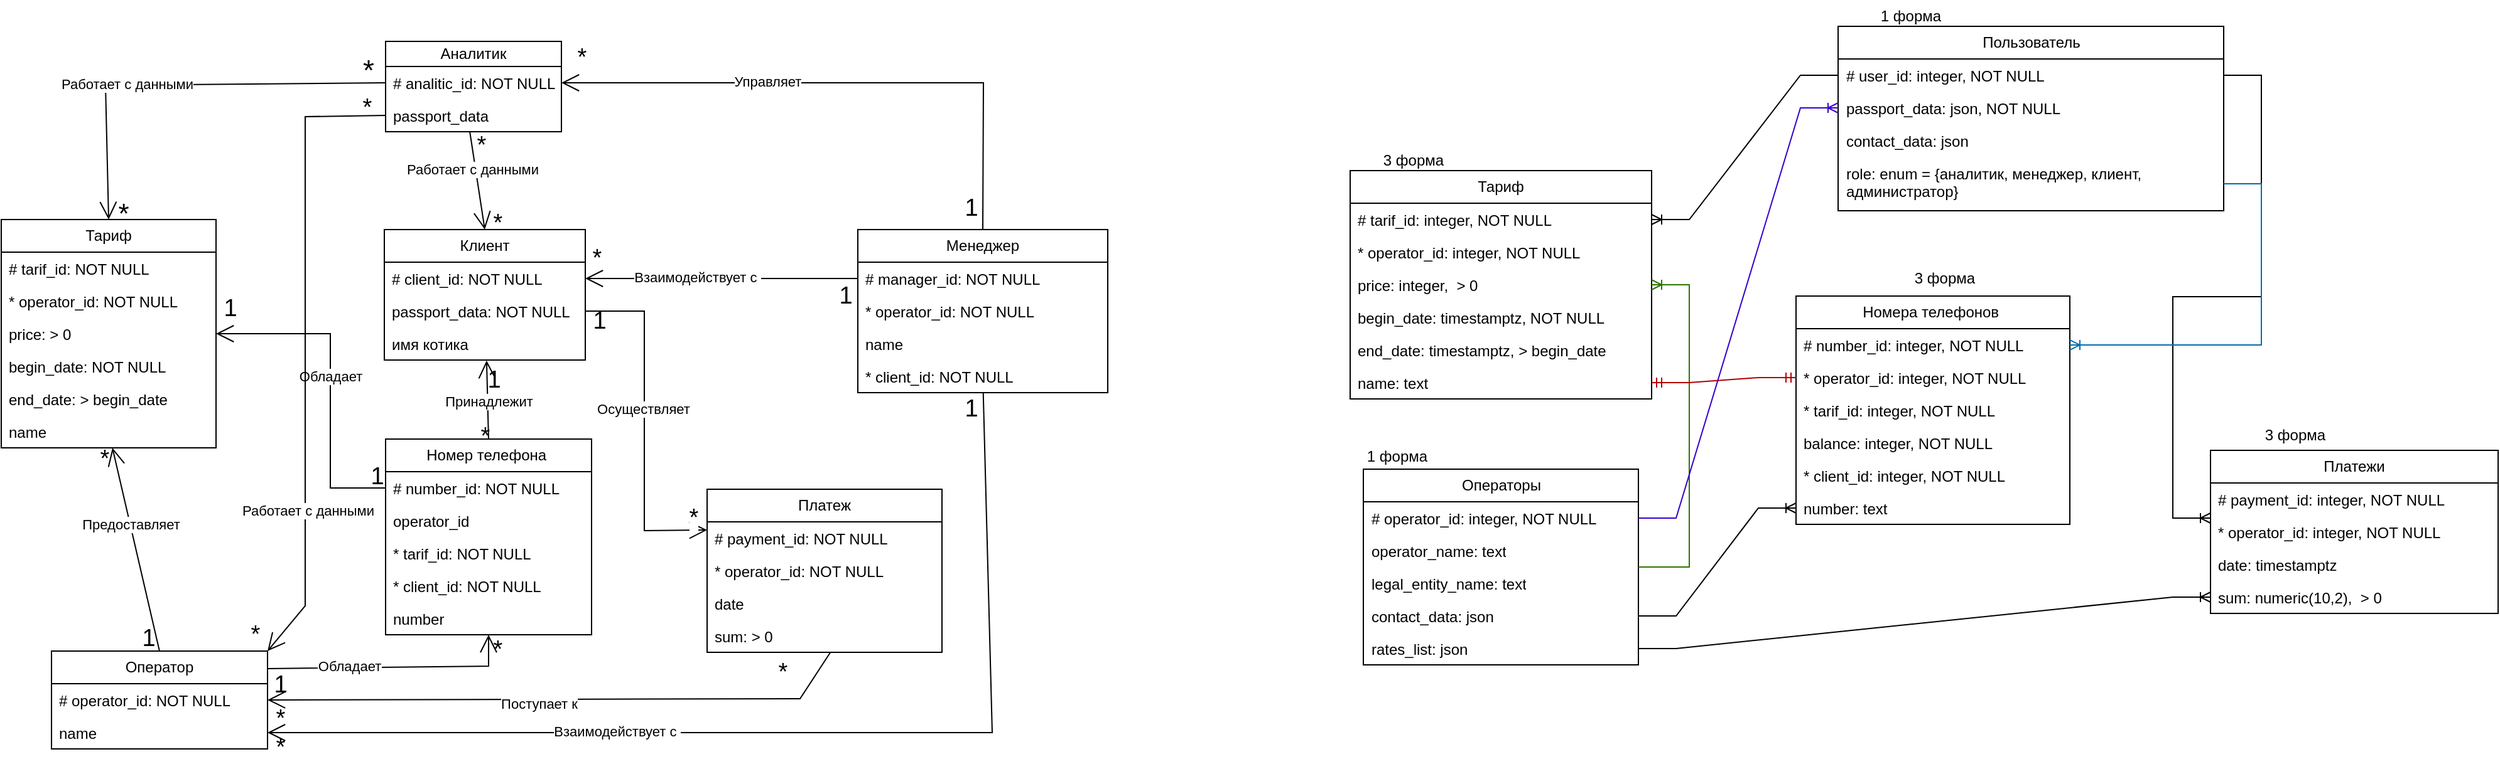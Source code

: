 <mxfile version="24.7.17">
  <diagram name="Страница — 1" id="-nMWqMCSB1d2r6_AwCoS">
    <mxGraphModel dx="909" dy="637" grid="0" gridSize="10" guides="1" tooltips="1" connect="1" arrows="1" fold="1" page="1" pageScale="1" pageWidth="3300" pageHeight="4681" math="0" shadow="0">
      <root>
        <mxCell id="0" />
        <mxCell id="1" parent="0" />
        <mxCell id="gzs105k_0Vtbrw21UC8m-1" value="Оператор" style="swimlane;fontStyle=0;childLayout=stackLayout;horizontal=1;startSize=26;fillColor=none;horizontalStack=0;resizeParent=1;resizeParentMax=0;resizeLast=0;collapsible=1;marginBottom=0;whiteSpace=wrap;html=1;" parent="1" vertex="1">
          <mxGeometry x="78" y="546" width="172" height="78" as="geometry" />
        </mxCell>
        <mxCell id="gzs105k_0Vtbrw21UC8m-2" value="# operator_id: NOT NULL" style="text;strokeColor=none;fillColor=none;align=left;verticalAlign=top;spacingLeft=4;spacingRight=4;overflow=hidden;rotatable=0;points=[[0,0.5],[1,0.5]];portConstraint=eastwest;whiteSpace=wrap;html=1;" parent="gzs105k_0Vtbrw21UC8m-1" vertex="1">
          <mxGeometry y="26" width="172" height="26" as="geometry" />
        </mxCell>
        <mxCell id="gzs105k_0Vtbrw21UC8m-3" value="name" style="text;strokeColor=none;fillColor=none;align=left;verticalAlign=top;spacingLeft=4;spacingRight=4;overflow=hidden;rotatable=0;points=[[0,0.5],[1,0.5]];portConstraint=eastwest;whiteSpace=wrap;html=1;" parent="gzs105k_0Vtbrw21UC8m-1" vertex="1">
          <mxGeometry y="52" width="172" height="26" as="geometry" />
        </mxCell>
        <mxCell id="gzs105k_0Vtbrw21UC8m-5" value="Номер телефона&amp;nbsp;" style="swimlane;fontStyle=0;childLayout=stackLayout;horizontal=1;startSize=26;fillColor=none;horizontalStack=0;resizeParent=1;resizeParentMax=0;resizeLast=0;collapsible=1;marginBottom=0;whiteSpace=wrap;html=1;" parent="1" vertex="1">
          <mxGeometry x="344" y="377" width="164" height="156" as="geometry" />
        </mxCell>
        <mxCell id="gzs105k_0Vtbrw21UC8m-6" value="# number_id: NOT NULL" style="text;strokeColor=none;fillColor=none;align=left;verticalAlign=top;spacingLeft=4;spacingRight=4;overflow=hidden;rotatable=0;points=[[0,0.5],[1,0.5]];portConstraint=eastwest;whiteSpace=wrap;html=1;" parent="gzs105k_0Vtbrw21UC8m-5" vertex="1">
          <mxGeometry y="26" width="164" height="26" as="geometry" />
        </mxCell>
        <mxCell id="gzs105k_0Vtbrw21UC8m-7" value="operator_id" style="text;strokeColor=none;fillColor=none;align=left;verticalAlign=top;spacingLeft=4;spacingRight=4;overflow=hidden;rotatable=0;points=[[0,0.5],[1,0.5]];portConstraint=eastwest;whiteSpace=wrap;html=1;" parent="gzs105k_0Vtbrw21UC8m-5" vertex="1">
          <mxGeometry y="52" width="164" height="26" as="geometry" />
        </mxCell>
        <mxCell id="gzs105k_0Vtbrw21UC8m-8" value="* tarif_id: NOT NULL" style="text;strokeColor=none;fillColor=none;align=left;verticalAlign=top;spacingLeft=4;spacingRight=4;overflow=hidden;rotatable=0;points=[[0,0.5],[1,0.5]];portConstraint=eastwest;whiteSpace=wrap;html=1;" parent="gzs105k_0Vtbrw21UC8m-5" vertex="1">
          <mxGeometry y="78" width="164" height="26" as="geometry" />
        </mxCell>
        <mxCell id="gzs105k_0Vtbrw21UC8m-9" value="* client_id: NOT NULL" style="text;strokeColor=none;fillColor=none;align=left;verticalAlign=top;spacingLeft=4;spacingRight=4;overflow=hidden;rotatable=0;points=[[0,0.5],[1,0.5]];portConstraint=eastwest;whiteSpace=wrap;html=1;" parent="gzs105k_0Vtbrw21UC8m-5" vertex="1">
          <mxGeometry y="104" width="164" height="26" as="geometry" />
        </mxCell>
        <mxCell id="gzs105k_0Vtbrw21UC8m-10" value="number" style="text;strokeColor=none;fillColor=none;align=left;verticalAlign=top;spacingLeft=4;spacingRight=4;overflow=hidden;rotatable=0;points=[[0,0.5],[1,0.5]];portConstraint=eastwest;whiteSpace=wrap;html=1;" parent="gzs105k_0Vtbrw21UC8m-5" vertex="1">
          <mxGeometry y="130" width="164" height="26" as="geometry" />
        </mxCell>
        <mxCell id="gzs105k_0Vtbrw21UC8m-11" value="Платеж" style="swimlane;fontStyle=0;childLayout=stackLayout;horizontal=1;startSize=26;fillColor=none;horizontalStack=0;resizeParent=1;resizeParentMax=0;resizeLast=0;collapsible=1;marginBottom=0;whiteSpace=wrap;html=1;" parent="1" vertex="1">
          <mxGeometry x="600" y="417" width="187" height="130" as="geometry" />
        </mxCell>
        <mxCell id="gzs105k_0Vtbrw21UC8m-12" value="# payment_id: NOT NULL" style="text;strokeColor=none;fillColor=none;align=left;verticalAlign=top;spacingLeft=4;spacingRight=4;overflow=hidden;rotatable=0;points=[[0,0.5],[1,0.5]];portConstraint=eastwest;whiteSpace=wrap;html=1;" parent="gzs105k_0Vtbrw21UC8m-11" vertex="1">
          <mxGeometry y="26" width="187" height="26" as="geometry" />
        </mxCell>
        <mxCell id="gzs105k_0Vtbrw21UC8m-13" value="* operator_id: NOT NULL" style="text;strokeColor=none;fillColor=none;align=left;verticalAlign=top;spacingLeft=4;spacingRight=4;overflow=hidden;rotatable=0;points=[[0,0.5],[1,0.5]];portConstraint=eastwest;whiteSpace=wrap;html=1;" parent="gzs105k_0Vtbrw21UC8m-11" vertex="1">
          <mxGeometry y="52" width="187" height="26" as="geometry" />
        </mxCell>
        <mxCell id="gzs105k_0Vtbrw21UC8m-15" value="date" style="text;strokeColor=none;fillColor=none;align=left;verticalAlign=top;spacingLeft=4;spacingRight=4;overflow=hidden;rotatable=0;points=[[0,0.5],[1,0.5]];portConstraint=eastwest;whiteSpace=wrap;html=1;" parent="gzs105k_0Vtbrw21UC8m-11" vertex="1">
          <mxGeometry y="78" width="187" height="26" as="geometry" />
        </mxCell>
        <mxCell id="gzs105k_0Vtbrw21UC8m-14" value="sum: &amp;gt; 0&amp;nbsp;" style="text;strokeColor=none;fillColor=none;align=left;verticalAlign=top;spacingLeft=4;spacingRight=4;overflow=hidden;rotatable=0;points=[[0,0.5],[1,0.5]];portConstraint=eastwest;whiteSpace=wrap;html=1;" parent="gzs105k_0Vtbrw21UC8m-11" vertex="1">
          <mxGeometry y="104" width="187" height="26" as="geometry" />
        </mxCell>
        <mxCell id="gzs105k_0Vtbrw21UC8m-16" value="Менеджер" style="swimlane;fontStyle=0;childLayout=stackLayout;horizontal=1;startSize=26;fillColor=none;horizontalStack=0;resizeParent=1;resizeParentMax=0;resizeLast=0;collapsible=1;marginBottom=0;whiteSpace=wrap;html=1;" parent="1" vertex="1">
          <mxGeometry x="720" y="210" width="199" height="130" as="geometry" />
        </mxCell>
        <mxCell id="gzs105k_0Vtbrw21UC8m-17" value="# manager_id: NOT NULL" style="text;strokeColor=none;fillColor=none;align=left;verticalAlign=top;spacingLeft=4;spacingRight=4;overflow=hidden;rotatable=0;points=[[0,0.5],[1,0.5]];portConstraint=eastwest;whiteSpace=wrap;html=1;" parent="gzs105k_0Vtbrw21UC8m-16" vertex="1">
          <mxGeometry y="26" width="199" height="26" as="geometry" />
        </mxCell>
        <mxCell id="gzs105k_0Vtbrw21UC8m-18" value="* operator_id: NOT NULL" style="text;strokeColor=none;fillColor=none;align=left;verticalAlign=top;spacingLeft=4;spacingRight=4;overflow=hidden;rotatable=0;points=[[0,0.5],[1,0.5]];portConstraint=eastwest;whiteSpace=wrap;html=1;" parent="gzs105k_0Vtbrw21UC8m-16" vertex="1">
          <mxGeometry y="52" width="199" height="26" as="geometry" />
        </mxCell>
        <mxCell id="gzs105k_0Vtbrw21UC8m-22" value="name" style="text;strokeColor=none;fillColor=none;align=left;verticalAlign=top;spacingLeft=4;spacingRight=4;overflow=hidden;rotatable=0;points=[[0,0.5],[1,0.5]];portConstraint=eastwest;whiteSpace=wrap;html=1;" parent="gzs105k_0Vtbrw21UC8m-16" vertex="1">
          <mxGeometry y="78" width="199" height="26" as="geometry" />
        </mxCell>
        <mxCell id="gzs105k_0Vtbrw21UC8m-19" value="* client_id: NOT NULL" style="text;strokeColor=none;fillColor=none;align=left;verticalAlign=top;spacingLeft=4;spacingRight=4;overflow=hidden;rotatable=0;points=[[0,0.5],[1,0.5]];portConstraint=eastwest;whiteSpace=wrap;html=1;" parent="gzs105k_0Vtbrw21UC8m-16" vertex="1">
          <mxGeometry y="104" width="199" height="26" as="geometry" />
        </mxCell>
        <mxCell id="gzs105k_0Vtbrw21UC8m-23" value="Клиент" style="swimlane;fontStyle=0;childLayout=stackLayout;horizontal=1;startSize=26;fillColor=none;horizontalStack=0;resizeParent=1;resizeParentMax=0;resizeLast=0;collapsible=1;marginBottom=0;whiteSpace=wrap;html=1;" parent="1" vertex="1">
          <mxGeometry x="343" y="210" width="160" height="104" as="geometry" />
        </mxCell>
        <mxCell id="gzs105k_0Vtbrw21UC8m-24" value="# client_id: NOT NULL" style="text;strokeColor=none;fillColor=none;align=left;verticalAlign=top;spacingLeft=4;spacingRight=4;overflow=hidden;rotatable=0;points=[[0,0.5],[1,0.5]];portConstraint=eastwest;whiteSpace=wrap;html=1;" parent="gzs105k_0Vtbrw21UC8m-23" vertex="1">
          <mxGeometry y="26" width="160" height="26" as="geometry" />
        </mxCell>
        <mxCell id="gzs105k_0Vtbrw21UC8m-25" value="passport_data: NOT NULL" style="text;strokeColor=none;fillColor=none;align=left;verticalAlign=top;spacingLeft=4;spacingRight=4;overflow=hidden;rotatable=0;points=[[0,0.5],[1,0.5]];portConstraint=eastwest;whiteSpace=wrap;html=1;" parent="gzs105k_0Vtbrw21UC8m-23" vertex="1">
          <mxGeometry y="52" width="160" height="26" as="geometry" />
        </mxCell>
        <mxCell id="gzs105k_0Vtbrw21UC8m-88" value="имя котика" style="text;strokeColor=none;fillColor=none;align=left;verticalAlign=top;spacingLeft=4;spacingRight=4;overflow=hidden;rotatable=0;points=[[0,0.5],[1,0.5]];portConstraint=eastwest;whiteSpace=wrap;html=1;" parent="gzs105k_0Vtbrw21UC8m-23" vertex="1">
          <mxGeometry y="78" width="160" height="26" as="geometry" />
        </mxCell>
        <mxCell id="gzs105k_0Vtbrw21UC8m-28" value="Аналитик" style="swimlane;fontStyle=0;childLayout=stackLayout;horizontal=1;startSize=20;fillColor=none;horizontalStack=0;resizeParent=1;resizeParentMax=0;resizeLast=0;collapsible=1;marginBottom=0;whiteSpace=wrap;html=1;" parent="1" vertex="1">
          <mxGeometry x="344" y="60" width="140" height="72" as="geometry" />
        </mxCell>
        <mxCell id="gzs105k_0Vtbrw21UC8m-29" value="# analitic_id: NOT NULL" style="text;strokeColor=none;fillColor=none;align=left;verticalAlign=top;spacingLeft=4;spacingRight=4;overflow=hidden;rotatable=0;points=[[0,0.5],[1,0.5]];portConstraint=eastwest;whiteSpace=wrap;html=1;" parent="gzs105k_0Vtbrw21UC8m-28" vertex="1">
          <mxGeometry y="20" width="140" height="26" as="geometry" />
        </mxCell>
        <mxCell id="gzs105k_0Vtbrw21UC8m-30" value="passport_data" style="text;strokeColor=none;fillColor=none;align=left;verticalAlign=top;spacingLeft=4;spacingRight=4;overflow=hidden;rotatable=0;points=[[0,0.5],[1,0.5]];portConstraint=eastwest;whiteSpace=wrap;html=1;" parent="gzs105k_0Vtbrw21UC8m-28" vertex="1">
          <mxGeometry y="46" width="140" height="26" as="geometry" />
        </mxCell>
        <mxCell id="gzs105k_0Vtbrw21UC8m-32" value="Тариф" style="swimlane;fontStyle=0;childLayout=stackLayout;horizontal=1;startSize=26;fillColor=none;horizontalStack=0;resizeParent=1;resizeParentMax=0;resizeLast=0;collapsible=1;marginBottom=0;whiteSpace=wrap;html=1;" parent="1" vertex="1">
          <mxGeometry x="38" y="202" width="171" height="182" as="geometry" />
        </mxCell>
        <mxCell id="gzs105k_0Vtbrw21UC8m-33" value="# tarif_id: NOT NULL" style="text;strokeColor=none;fillColor=none;align=left;verticalAlign=top;spacingLeft=4;spacingRight=4;overflow=hidden;rotatable=0;points=[[0,0.5],[1,0.5]];portConstraint=eastwest;whiteSpace=wrap;html=1;" parent="gzs105k_0Vtbrw21UC8m-32" vertex="1">
          <mxGeometry y="26" width="171" height="26" as="geometry" />
        </mxCell>
        <mxCell id="gzs105k_0Vtbrw21UC8m-34" value="* operator_id: NOT NULL" style="text;strokeColor=none;fillColor=none;align=left;verticalAlign=top;spacingLeft=4;spacingRight=4;overflow=hidden;rotatable=0;points=[[0,0.5],[1,0.5]];portConstraint=eastwest;whiteSpace=wrap;html=1;" parent="gzs105k_0Vtbrw21UC8m-32" vertex="1">
          <mxGeometry y="52" width="171" height="26" as="geometry" />
        </mxCell>
        <mxCell id="gzs105k_0Vtbrw21UC8m-35" value="price: &amp;gt; 0" style="text;strokeColor=none;fillColor=none;align=left;verticalAlign=top;spacingLeft=4;spacingRight=4;overflow=hidden;rotatable=0;points=[[0,0.5],[1,0.5]];portConstraint=eastwest;whiteSpace=wrap;html=1;" parent="gzs105k_0Vtbrw21UC8m-32" vertex="1">
          <mxGeometry y="78" width="171" height="26" as="geometry" />
        </mxCell>
        <mxCell id="gzs105k_0Vtbrw21UC8m-36" value="begin_date: NOT NULL" style="text;strokeColor=none;fillColor=none;align=left;verticalAlign=top;spacingLeft=4;spacingRight=4;overflow=hidden;rotatable=0;points=[[0,0.5],[1,0.5]];portConstraint=eastwest;whiteSpace=wrap;html=1;" parent="gzs105k_0Vtbrw21UC8m-32" vertex="1">
          <mxGeometry y="104" width="171" height="26" as="geometry" />
        </mxCell>
        <mxCell id="gzs105k_0Vtbrw21UC8m-37" value="end_date: &amp;gt; begin_date" style="text;strokeColor=none;fillColor=none;align=left;verticalAlign=top;spacingLeft=4;spacingRight=4;overflow=hidden;rotatable=0;points=[[0,0.5],[1,0.5]];portConstraint=eastwest;whiteSpace=wrap;html=1;" parent="gzs105k_0Vtbrw21UC8m-32" vertex="1">
          <mxGeometry y="130" width="171" height="26" as="geometry" />
        </mxCell>
        <mxCell id="gzs105k_0Vtbrw21UC8m-38" value="name" style="text;strokeColor=none;fillColor=none;align=left;verticalAlign=top;spacingLeft=4;spacingRight=4;overflow=hidden;rotatable=0;points=[[0,0.5],[1,0.5]];portConstraint=eastwest;whiteSpace=wrap;html=1;" parent="gzs105k_0Vtbrw21UC8m-32" vertex="1">
          <mxGeometry y="156" width="171" height="26" as="geometry" />
        </mxCell>
        <mxCell id="gzs105k_0Vtbrw21UC8m-39" value="" style="endArrow=open;endFill=1;endSize=12;html=1;rounded=0;entryX=0.5;entryY=0;entryDx=0;entryDy=0;exitX=0;exitY=0.5;exitDx=0;exitDy=0;" parent="1" source="gzs105k_0Vtbrw21UC8m-29" target="gzs105k_0Vtbrw21UC8m-32" edge="1">
          <mxGeometry width="160" relative="1" as="geometry">
            <mxPoint x="150" y="100" as="sourcePoint" />
            <mxPoint x="310" y="100" as="targetPoint" />
            <Array as="points">
              <mxPoint x="121" y="95" />
            </Array>
          </mxGeometry>
        </mxCell>
        <mxCell id="gzs105k_0Vtbrw21UC8m-55" value="Работает с данными" style="edgeLabel;html=1;align=center;verticalAlign=middle;resizable=0;points=[];" parent="gzs105k_0Vtbrw21UC8m-39" vertex="1" connectable="0">
          <mxGeometry x="0.247" y="-1" relative="1" as="geometry">
            <mxPoint as="offset" />
          </mxGeometry>
        </mxCell>
        <mxCell id="gzs105k_0Vtbrw21UC8m-40" value="" style="endArrow=open;endFill=1;endSize=12;html=1;rounded=0;exitX=0.5;exitY=0;exitDx=0;exitDy=0;" parent="1" source="gzs105k_0Vtbrw21UC8m-1" target="gzs105k_0Vtbrw21UC8m-38" edge="1">
          <mxGeometry width="160" relative="1" as="geometry">
            <mxPoint x="100" y="470" as="sourcePoint" />
            <mxPoint x="260" y="470" as="targetPoint" />
            <Array as="points" />
          </mxGeometry>
        </mxCell>
        <mxCell id="gzs105k_0Vtbrw21UC8m-54" value="Предоставляет" style="edgeLabel;html=1;align=center;verticalAlign=middle;resizable=0;points=[];" parent="gzs105k_0Vtbrw21UC8m-40" vertex="1" connectable="0">
          <mxGeometry x="0.242" relative="1" as="geometry">
            <mxPoint as="offset" />
          </mxGeometry>
        </mxCell>
        <mxCell id="gzs105k_0Vtbrw21UC8m-41" value="" style="endArrow=open;endFill=1;endSize=12;html=1;rounded=0;" parent="1" target="gzs105k_0Vtbrw21UC8m-10" edge="1">
          <mxGeometry width="160" relative="1" as="geometry">
            <mxPoint x="250" y="560" as="sourcePoint" />
            <mxPoint x="344" y="584" as="targetPoint" />
            <Array as="points">
              <mxPoint x="426" y="558" />
            </Array>
          </mxGeometry>
        </mxCell>
        <mxCell id="gzs105k_0Vtbrw21UC8m-53" value="Обладает" style="edgeLabel;html=1;align=center;verticalAlign=middle;resizable=0;points=[];" parent="gzs105k_0Vtbrw21UC8m-41" vertex="1" connectable="0">
          <mxGeometry x="-0.358" y="2" relative="1" as="geometry">
            <mxPoint as="offset" />
          </mxGeometry>
        </mxCell>
        <mxCell id="gzs105k_0Vtbrw21UC8m-42" value="" style="endArrow=open;endFill=1;endSize=12;html=1;rounded=0;entryX=1;entryY=0.5;entryDx=0;entryDy=0;exitX=0.525;exitY=1;exitDx=0;exitDy=0;exitPerimeter=0;" parent="1" source="gzs105k_0Vtbrw21UC8m-14" edge="1">
          <mxGeometry width="160" relative="1" as="geometry">
            <mxPoint x="540" y="604" as="sourcePoint" />
            <mxPoint x="250" y="585" as="targetPoint" />
            <Array as="points">
              <mxPoint x="674" y="584" />
            </Array>
          </mxGeometry>
        </mxCell>
        <mxCell id="gzs105k_0Vtbrw21UC8m-52" value="Поступает к" style="edgeLabel;html=1;align=center;verticalAlign=middle;resizable=0;points=[];" parent="gzs105k_0Vtbrw21UC8m-42" vertex="1" connectable="0">
          <mxGeometry x="0.076" y="3" relative="1" as="geometry">
            <mxPoint as="offset" />
          </mxGeometry>
        </mxCell>
        <mxCell id="gzs105k_0Vtbrw21UC8m-43" value="" style="endArrow=open;endFill=1;endSize=12;html=1;rounded=0;entryX=1;entryY=0.5;entryDx=0;entryDy=0;" parent="1" source="gzs105k_0Vtbrw21UC8m-19" target="gzs105k_0Vtbrw21UC8m-3" edge="1">
          <mxGeometry width="160" relative="1" as="geometry">
            <mxPoint x="360" y="637" as="sourcePoint" />
            <mxPoint x="520" y="637" as="targetPoint" />
            <Array as="points">
              <mxPoint x="827" y="611" />
            </Array>
          </mxGeometry>
        </mxCell>
        <mxCell id="gzs105k_0Vtbrw21UC8m-51" value="Взаимодействует с&amp;nbsp;" style="edgeLabel;html=1;align=center;verticalAlign=middle;resizable=0;points=[];" parent="gzs105k_0Vtbrw21UC8m-43" vertex="1" connectable="0">
          <mxGeometry x="0.344" y="-1" relative="1" as="geometry">
            <mxPoint as="offset" />
          </mxGeometry>
        </mxCell>
        <mxCell id="gzs105k_0Vtbrw21UC8m-44" value="" style="endArrow=open;endFill=1;endSize=12;html=1;rounded=0;exitX=1;exitY=0.5;exitDx=0;exitDy=0;entryX=0;entryY=0.25;entryDx=0;entryDy=0;" parent="1" source="gzs105k_0Vtbrw21UC8m-25" target="gzs105k_0Vtbrw21UC8m-11" edge="1">
          <mxGeometry width="160" relative="1" as="geometry">
            <mxPoint x="520" y="310" as="sourcePoint" />
            <mxPoint x="680" y="310" as="targetPoint" />
            <Array as="points">
              <mxPoint x="550" y="275" />
              <mxPoint x="550" y="450" />
            </Array>
          </mxGeometry>
        </mxCell>
        <mxCell id="gzs105k_0Vtbrw21UC8m-58" value="Осуществляет" style="edgeLabel;html=1;align=center;verticalAlign=middle;resizable=0;points=[];" parent="gzs105k_0Vtbrw21UC8m-44" vertex="1" connectable="0">
          <mxGeometry x="-0.086" y="-1" relative="1" as="geometry">
            <mxPoint as="offset" />
          </mxGeometry>
        </mxCell>
        <mxCell id="gzs105k_0Vtbrw21UC8m-70" value="*" style="edgeLabel;html=1;align=center;verticalAlign=middle;resizable=0;points=[];fontSize=19;" parent="gzs105k_0Vtbrw21UC8m-44" vertex="1" connectable="0">
          <mxGeometry x="0.918" y="10" relative="1" as="geometry">
            <mxPoint as="offset" />
          </mxGeometry>
        </mxCell>
        <mxCell id="gzs105k_0Vtbrw21UC8m-45" value="" style="endArrow=open;endFill=1;endSize=12;html=1;rounded=0;exitX=0.5;exitY=0;exitDx=0;exitDy=0;entryX=0.509;entryY=1.015;entryDx=0;entryDy=0;entryPerimeter=0;" parent="1" source="gzs105k_0Vtbrw21UC8m-5" target="gzs105k_0Vtbrw21UC8m-88" edge="1">
          <mxGeometry width="160" relative="1" as="geometry">
            <mxPoint x="300" y="330" as="sourcePoint" />
            <mxPoint x="413" y="310" as="targetPoint" />
          </mxGeometry>
        </mxCell>
        <mxCell id="gzs105k_0Vtbrw21UC8m-59" value="Принадлежит" style="edgeLabel;html=1;align=center;verticalAlign=middle;resizable=0;points=[];" parent="gzs105k_0Vtbrw21UC8m-45" vertex="1" connectable="0">
          <mxGeometry x="0.112" y="3" relative="1" as="geometry">
            <mxPoint x="4" y="5" as="offset" />
          </mxGeometry>
        </mxCell>
        <mxCell id="gzs105k_0Vtbrw21UC8m-46" value="" style="endArrow=open;endFill=1;endSize=12;html=1;rounded=0;exitX=0;exitY=0.5;exitDx=0;exitDy=0;entryX=1;entryY=0.5;entryDx=0;entryDy=0;" parent="1" source="gzs105k_0Vtbrw21UC8m-6" target="gzs105k_0Vtbrw21UC8m-35" edge="1">
          <mxGeometry width="160" relative="1" as="geometry">
            <mxPoint x="220" y="460" as="sourcePoint" />
            <mxPoint x="290" y="240" as="targetPoint" />
            <Array as="points">
              <mxPoint x="300" y="416" />
              <mxPoint x="300" y="293" />
            </Array>
          </mxGeometry>
        </mxCell>
        <mxCell id="gzs105k_0Vtbrw21UC8m-60" value="Обладает" style="edgeLabel;html=1;align=center;verticalAlign=middle;resizable=0;points=[];" parent="gzs105k_0Vtbrw21UC8m-46" vertex="1" connectable="0">
          <mxGeometry x="0.03" relative="1" as="geometry">
            <mxPoint as="offset" />
          </mxGeometry>
        </mxCell>
        <mxCell id="gzs105k_0Vtbrw21UC8m-47" value="" style="endArrow=open;endFill=1;endSize=12;html=1;rounded=0;entryX=1;entryY=0.5;entryDx=0;entryDy=0;exitX=0;exitY=0.5;exitDx=0;exitDy=0;" parent="1" source="gzs105k_0Vtbrw21UC8m-17" target="gzs105k_0Vtbrw21UC8m-24" edge="1">
          <mxGeometry width="160" relative="1" as="geometry">
            <mxPoint x="580" y="110" as="sourcePoint" />
            <mxPoint x="740" y="110" as="targetPoint" />
          </mxGeometry>
        </mxCell>
        <mxCell id="gzs105k_0Vtbrw21UC8m-57" value="Взаимодействует с&amp;nbsp;" style="edgeLabel;html=1;align=center;verticalAlign=middle;resizable=0;points=[];" parent="gzs105k_0Vtbrw21UC8m-47" vertex="1" connectable="0">
          <mxGeometry x="0.178" y="-1" relative="1" as="geometry">
            <mxPoint as="offset" />
          </mxGeometry>
        </mxCell>
        <mxCell id="gzs105k_0Vtbrw21UC8m-48" value="" style="endArrow=open;endFill=1;endSize=12;html=1;rounded=0;entryX=1;entryY=0.5;entryDx=0;entryDy=0;exitX=0.5;exitY=0;exitDx=0;exitDy=0;" parent="1" source="gzs105k_0Vtbrw21UC8m-16" target="gzs105k_0Vtbrw21UC8m-29" edge="1">
          <mxGeometry width="160" relative="1" as="geometry">
            <mxPoint x="570" y="90" as="sourcePoint" />
            <mxPoint x="730" y="90" as="targetPoint" />
            <Array as="points">
              <mxPoint x="820" y="93" />
            </Array>
          </mxGeometry>
        </mxCell>
        <mxCell id="gzs105k_0Vtbrw21UC8m-56" value="Управляет" style="edgeLabel;html=1;align=center;verticalAlign=middle;resizable=0;points=[];" parent="gzs105k_0Vtbrw21UC8m-48" vertex="1" connectable="0">
          <mxGeometry x="0.277" y="-1" relative="1" as="geometry">
            <mxPoint as="offset" />
          </mxGeometry>
        </mxCell>
        <mxCell id="gzs105k_0Vtbrw21UC8m-49" value="" style="endArrow=open;endFill=1;endSize=12;html=1;rounded=0;exitX=0.479;exitY=1;exitDx=0;exitDy=0;exitPerimeter=0;entryX=0.5;entryY=0;entryDx=0;entryDy=0;" parent="1" source="gzs105k_0Vtbrw21UC8m-30" target="gzs105k_0Vtbrw21UC8m-23" edge="1">
          <mxGeometry width="160" relative="1" as="geometry">
            <mxPoint x="480" y="190" as="sourcePoint" />
            <mxPoint x="640" y="190" as="targetPoint" />
          </mxGeometry>
        </mxCell>
        <mxCell id="gzs105k_0Vtbrw21UC8m-62" value="Работает с данными" style="edgeLabel;html=1;align=center;verticalAlign=middle;resizable=0;points=[];" parent="gzs105k_0Vtbrw21UC8m-49" vertex="1" connectable="0">
          <mxGeometry x="-0.234" y="-3" relative="1" as="geometry">
            <mxPoint as="offset" />
          </mxGeometry>
        </mxCell>
        <mxCell id="gzs105k_0Vtbrw21UC8m-50" value="" style="endArrow=open;endFill=1;endSize=12;html=1;rounded=0;exitX=0;exitY=0.5;exitDx=0;exitDy=0;entryX=1;entryY=0;entryDx=0;entryDy=0;" parent="1" source="gzs105k_0Vtbrw21UC8m-30" target="gzs105k_0Vtbrw21UC8m-1" edge="1">
          <mxGeometry width="160" relative="1" as="geometry">
            <mxPoint x="320" y="110" as="sourcePoint" />
            <mxPoint x="260" y="520" as="targetPoint" />
            <Array as="points">
              <mxPoint x="280" y="120" />
              <mxPoint x="280" y="510" />
            </Array>
          </mxGeometry>
        </mxCell>
        <mxCell id="gzs105k_0Vtbrw21UC8m-61" value="Работает с данными" style="edgeLabel;html=1;align=center;verticalAlign=middle;resizable=0;points=[];" parent="gzs105k_0Vtbrw21UC8m-50" vertex="1" connectable="0">
          <mxGeometry x="0.509" y="2" relative="1" as="geometry">
            <mxPoint as="offset" />
          </mxGeometry>
        </mxCell>
        <mxCell id="gzs105k_0Vtbrw21UC8m-63" value="*" style="text;html=1;align=center;verticalAlign=middle;resizable=0;points=[];autosize=1;strokeColor=none;fillColor=none;fontSize=22;" parent="1" vertex="1">
          <mxGeometry x="120" y="178" width="30" height="40" as="geometry" />
        </mxCell>
        <mxCell id="gzs105k_0Vtbrw21UC8m-64" value="&lt;font style=&quot;font-size: 23px;&quot;&gt;*&lt;/font&gt;" style="text;html=1;align=center;verticalAlign=middle;resizable=0;points=[];autosize=1;strokeColor=none;fillColor=none;" parent="1" vertex="1">
          <mxGeometry x="315" y="63" width="30" height="40" as="geometry" />
        </mxCell>
        <mxCell id="gzs105k_0Vtbrw21UC8m-65" value="*" style="text;html=1;align=center;verticalAlign=middle;resizable=0;points=[];autosize=1;strokeColor=none;fillColor=none;fontSize=19;" parent="1" vertex="1">
          <mxGeometry x="485" y="53" width="30" height="40" as="geometry" />
        </mxCell>
        <mxCell id="gzs105k_0Vtbrw21UC8m-66" value="1" style="text;html=1;align=center;verticalAlign=middle;resizable=0;points=[];autosize=1;strokeColor=none;fillColor=none;fontSize=19;" parent="1" vertex="1">
          <mxGeometry x="795" y="173" width="30" height="40" as="geometry" />
        </mxCell>
        <mxCell id="gzs105k_0Vtbrw21UC8m-67" value="1" style="text;html=1;align=center;verticalAlign=middle;resizable=0;points=[];autosize=1;strokeColor=none;fillColor=none;fontSize=19;" parent="1" vertex="1">
          <mxGeometry x="695" y="243" width="30" height="40" as="geometry" />
        </mxCell>
        <mxCell id="gzs105k_0Vtbrw21UC8m-68" value="*" style="text;html=1;align=center;verticalAlign=middle;resizable=0;points=[];autosize=1;strokeColor=none;fillColor=none;fontSize=19;" parent="1" vertex="1">
          <mxGeometry x="497" y="213" width="30" height="40" as="geometry" />
        </mxCell>
        <mxCell id="gzs105k_0Vtbrw21UC8m-69" value="1" style="text;html=1;align=center;verticalAlign=middle;resizable=0;points=[];autosize=1;strokeColor=none;fillColor=none;fontSize=19;" parent="1" vertex="1">
          <mxGeometry x="499" y="263" width="30" height="40" as="geometry" />
        </mxCell>
        <mxCell id="gzs105k_0Vtbrw21UC8m-71" value="1" style="text;html=1;align=center;verticalAlign=middle;resizable=0;points=[];autosize=1;strokeColor=none;fillColor=none;fontSize=19;" parent="1" vertex="1">
          <mxGeometry x="795" y="333" width="30" height="40" as="geometry" />
        </mxCell>
        <mxCell id="gzs105k_0Vtbrw21UC8m-72" value="*" style="text;html=1;align=center;verticalAlign=middle;resizable=0;points=[];autosize=1;strokeColor=none;fillColor=none;fontSize=19;" parent="1" vertex="1">
          <mxGeometry x="245" y="603" width="30" height="40" as="geometry" />
        </mxCell>
        <mxCell id="gzs105k_0Vtbrw21UC8m-73" value="*" style="text;html=1;align=center;verticalAlign=middle;resizable=0;points=[];autosize=1;strokeColor=none;fillColor=none;fontSize=19;" parent="1" vertex="1">
          <mxGeometry x="245" y="580" width="30" height="40" as="geometry" />
        </mxCell>
        <mxCell id="gzs105k_0Vtbrw21UC8m-74" value="1" style="text;html=1;align=center;verticalAlign=middle;resizable=0;points=[];autosize=1;strokeColor=none;fillColor=none;fontSize=19;" parent="1" vertex="1">
          <mxGeometry x="245" y="553" width="30" height="40" as="geometry" />
        </mxCell>
        <mxCell id="gzs105k_0Vtbrw21UC8m-75" value="*" style="text;html=1;align=center;verticalAlign=middle;resizable=0;points=[];autosize=1;strokeColor=none;fillColor=none;fontSize=19;" parent="1" vertex="1">
          <mxGeometry x="225" y="513" width="30" height="40" as="geometry" />
        </mxCell>
        <mxCell id="gzs105k_0Vtbrw21UC8m-76" value="1" style="text;html=1;align=center;verticalAlign=middle;resizable=0;points=[];autosize=1;strokeColor=none;fillColor=none;fontSize=19;" parent="1" vertex="1">
          <mxGeometry x="140" y="516" width="30" height="40" as="geometry" />
        </mxCell>
        <mxCell id="gzs105k_0Vtbrw21UC8m-80" value="*" style="text;html=1;align=center;verticalAlign=middle;resizable=0;points=[];autosize=1;strokeColor=none;fillColor=none;fontSize=19;" parent="1" vertex="1">
          <mxGeometry x="105" y="373" width="30" height="40" as="geometry" />
        </mxCell>
        <mxCell id="gzs105k_0Vtbrw21UC8m-81" value="*" style="text;html=1;align=center;verticalAlign=middle;resizable=0;points=[];autosize=1;strokeColor=none;fillColor=none;fontSize=19;" parent="1" vertex="1">
          <mxGeometry x="314" y="93" width="30" height="40" as="geometry" />
        </mxCell>
        <mxCell id="gzs105k_0Vtbrw21UC8m-82" value="*" style="text;html=1;align=center;verticalAlign=middle;resizable=0;points=[];autosize=1;strokeColor=none;fillColor=none;fontSize=19;" parent="1" vertex="1">
          <mxGeometry x="405" y="123" width="30" height="40" as="geometry" />
        </mxCell>
        <mxCell id="gzs105k_0Vtbrw21UC8m-83" value="*" style="text;html=1;align=center;verticalAlign=middle;resizable=0;points=[];autosize=1;strokeColor=none;fillColor=none;fontSize=19;" parent="1" vertex="1">
          <mxGeometry x="418" y="185" width="30" height="40" as="geometry" />
        </mxCell>
        <mxCell id="gzs105k_0Vtbrw21UC8m-84" value="1" style="text;html=1;align=center;verticalAlign=middle;resizable=0;points=[];autosize=1;strokeColor=none;fillColor=none;fontSize=19;" parent="1" vertex="1">
          <mxGeometry x="205" y="253" width="30" height="40" as="geometry" />
        </mxCell>
        <mxCell id="gzs105k_0Vtbrw21UC8m-85" value="1" style="text;html=1;align=center;verticalAlign=middle;resizable=0;points=[];autosize=1;strokeColor=none;fillColor=none;fontSize=19;" parent="1" vertex="1">
          <mxGeometry x="322" y="387" width="30" height="40" as="geometry" />
        </mxCell>
        <mxCell id="gzs105k_0Vtbrw21UC8m-86" value="*" style="text;html=1;align=center;verticalAlign=middle;resizable=0;points=[];autosize=1;strokeColor=none;fillColor=none;fontSize=19;" parent="1" vertex="1">
          <mxGeometry x="418" y="525" width="30" height="40" as="geometry" />
        </mxCell>
        <mxCell id="gzs105k_0Vtbrw21UC8m-87" value="*" style="text;html=1;align=center;verticalAlign=middle;resizable=0;points=[];autosize=1;strokeColor=none;fillColor=none;fontSize=19;" parent="1" vertex="1">
          <mxGeometry x="645" y="543" width="30" height="40" as="geometry" />
        </mxCell>
        <mxCell id="gzs105k_0Vtbrw21UC8m-89" value="*" style="text;html=1;align=center;verticalAlign=middle;resizable=0;points=[];autosize=1;strokeColor=none;fillColor=none;fontSize=19;" parent="1" vertex="1">
          <mxGeometry x="408" y="355" width="30" height="40" as="geometry" />
        </mxCell>
        <mxCell id="gzs105k_0Vtbrw21UC8m-90" value="1" style="text;html=1;align=center;verticalAlign=middle;resizable=0;points=[];autosize=1;strokeColor=none;fillColor=none;fontSize=19;" parent="1" vertex="1">
          <mxGeometry x="415" y="310" width="30" height="40" as="geometry" />
        </mxCell>
        <mxCell id="Hw7SRDfbB86I9_vCCGcW-1" value="Операторы" style="swimlane;fontStyle=0;childLayout=stackLayout;horizontal=1;startSize=26;fillColor=none;horizontalStack=0;resizeParent=1;resizeParentMax=0;resizeLast=0;collapsible=1;marginBottom=0;whiteSpace=wrap;html=1;" vertex="1" parent="1">
          <mxGeometry x="1122.5" y="401" width="219" height="156" as="geometry" />
        </mxCell>
        <mxCell id="Hw7SRDfbB86I9_vCCGcW-2" value="# operator_id: integer, NOT NULL" style="text;strokeColor=none;fillColor=none;align=left;verticalAlign=top;spacingLeft=4;spacingRight=4;overflow=hidden;rotatable=0;points=[[0,0.5],[1,0.5]];portConstraint=eastwest;whiteSpace=wrap;html=1;" vertex="1" parent="Hw7SRDfbB86I9_vCCGcW-1">
          <mxGeometry y="26" width="219" height="26" as="geometry" />
        </mxCell>
        <mxCell id="Hw7SRDfbB86I9_vCCGcW-3" value="operator_name: text" style="text;strokeColor=none;fillColor=none;align=left;verticalAlign=top;spacingLeft=4;spacingRight=4;overflow=hidden;rotatable=0;points=[[0,0.5],[1,0.5]];portConstraint=eastwest;whiteSpace=wrap;html=1;" vertex="1" parent="Hw7SRDfbB86I9_vCCGcW-1">
          <mxGeometry y="52" width="219" height="26" as="geometry" />
        </mxCell>
        <mxCell id="Hw7SRDfbB86I9_vCCGcW-111" value="legal_entity_name: text" style="text;strokeColor=none;fillColor=none;align=left;verticalAlign=top;spacingLeft=4;spacingRight=4;overflow=hidden;rotatable=0;points=[[0,0.5],[1,0.5]];portConstraint=eastwest;whiteSpace=wrap;html=1;" vertex="1" parent="Hw7SRDfbB86I9_vCCGcW-1">
          <mxGeometry y="78" width="219" height="26" as="geometry" />
        </mxCell>
        <mxCell id="Hw7SRDfbB86I9_vCCGcW-113" value="contact_data: json" style="text;strokeColor=none;fillColor=none;align=left;verticalAlign=top;spacingLeft=4;spacingRight=4;overflow=hidden;rotatable=0;points=[[0,0.5],[1,0.5]];portConstraint=eastwest;whiteSpace=wrap;html=1;" vertex="1" parent="Hw7SRDfbB86I9_vCCGcW-1">
          <mxGeometry y="104" width="219" height="26" as="geometry" />
        </mxCell>
        <mxCell id="Hw7SRDfbB86I9_vCCGcW-114" value="rates_list: json" style="text;strokeColor=none;fillColor=none;align=left;verticalAlign=top;spacingLeft=4;spacingRight=4;overflow=hidden;rotatable=0;points=[[0,0.5],[1,0.5]];portConstraint=eastwest;whiteSpace=wrap;html=1;" vertex="1" parent="Hw7SRDfbB86I9_vCCGcW-1">
          <mxGeometry y="130" width="219" height="26" as="geometry" />
        </mxCell>
        <mxCell id="Hw7SRDfbB86I9_vCCGcW-4" value="Номера телефонов&amp;nbsp;" style="swimlane;fontStyle=0;childLayout=stackLayout;horizontal=1;startSize=26;fillColor=none;horizontalStack=0;resizeParent=1;resizeParentMax=0;resizeLast=0;collapsible=1;marginBottom=0;whiteSpace=wrap;html=1;" vertex="1" parent="1">
          <mxGeometry x="1467" y="263" width="218" height="182" as="geometry" />
        </mxCell>
        <mxCell id="Hw7SRDfbB86I9_vCCGcW-5" value="# number_id: integer, NOT NULL" style="text;strokeColor=none;fillColor=none;align=left;verticalAlign=top;spacingLeft=4;spacingRight=4;overflow=hidden;rotatable=0;points=[[0,0.5],[1,0.5]];portConstraint=eastwest;whiteSpace=wrap;html=1;" vertex="1" parent="Hw7SRDfbB86I9_vCCGcW-4">
          <mxGeometry y="26" width="218" height="26" as="geometry" />
        </mxCell>
        <mxCell id="Hw7SRDfbB86I9_vCCGcW-6" value="* operator_id: integer, NOT NULL" style="text;strokeColor=none;fillColor=none;align=left;verticalAlign=top;spacingLeft=4;spacingRight=4;overflow=hidden;rotatable=0;points=[[0,0.5],[1,0.5]];portConstraint=eastwest;whiteSpace=wrap;html=1;" vertex="1" parent="Hw7SRDfbB86I9_vCCGcW-4">
          <mxGeometry y="52" width="218" height="26" as="geometry" />
        </mxCell>
        <mxCell id="Hw7SRDfbB86I9_vCCGcW-7" value="* tarif_id: integer, NOT NULL" style="text;strokeColor=none;fillColor=none;align=left;verticalAlign=top;spacingLeft=4;spacingRight=4;overflow=hidden;rotatable=0;points=[[0,0.5],[1,0.5]];portConstraint=eastwest;whiteSpace=wrap;html=1;" vertex="1" parent="Hw7SRDfbB86I9_vCCGcW-4">
          <mxGeometry y="78" width="218" height="26" as="geometry" />
        </mxCell>
        <mxCell id="Hw7SRDfbB86I9_vCCGcW-126" value="balance: integer, NOT NULL" style="text;strokeColor=none;fillColor=none;align=left;verticalAlign=top;spacingLeft=4;spacingRight=4;overflow=hidden;rotatable=0;points=[[0,0.5],[1,0.5]];portConstraint=eastwest;whiteSpace=wrap;html=1;" vertex="1" parent="Hw7SRDfbB86I9_vCCGcW-4">
          <mxGeometry y="104" width="218" height="26" as="geometry" />
        </mxCell>
        <mxCell id="Hw7SRDfbB86I9_vCCGcW-8" value="* client_id: integer, NOT NULL" style="text;strokeColor=none;fillColor=none;align=left;verticalAlign=top;spacingLeft=4;spacingRight=4;overflow=hidden;rotatable=0;points=[[0,0.5],[1,0.5]];portConstraint=eastwest;whiteSpace=wrap;html=1;" vertex="1" parent="Hw7SRDfbB86I9_vCCGcW-4">
          <mxGeometry y="130" width="218" height="26" as="geometry" />
        </mxCell>
        <mxCell id="Hw7SRDfbB86I9_vCCGcW-9" value="number: text" style="text;strokeColor=none;fillColor=none;align=left;verticalAlign=top;spacingLeft=4;spacingRight=4;overflow=hidden;rotatable=0;points=[[0,0.5],[1,0.5]];portConstraint=eastwest;whiteSpace=wrap;html=1;" vertex="1" parent="Hw7SRDfbB86I9_vCCGcW-4">
          <mxGeometry y="156" width="218" height="26" as="geometry" />
        </mxCell>
        <mxCell id="Hw7SRDfbB86I9_vCCGcW-10" value="Платежи" style="swimlane;fontStyle=0;childLayout=stackLayout;horizontal=1;startSize=26;fillColor=none;horizontalStack=0;resizeParent=1;resizeParentMax=0;resizeLast=0;collapsible=1;marginBottom=0;whiteSpace=wrap;html=1;" vertex="1" parent="1">
          <mxGeometry x="1797" y="386" width="229" height="130" as="geometry" />
        </mxCell>
        <mxCell id="Hw7SRDfbB86I9_vCCGcW-11" value="# payment_id: integer, NOT NULL" style="text;strokeColor=none;fillColor=none;align=left;verticalAlign=top;spacingLeft=4;spacingRight=4;overflow=hidden;rotatable=0;points=[[0,0.5],[1,0.5]];portConstraint=eastwest;whiteSpace=wrap;html=1;" vertex="1" parent="Hw7SRDfbB86I9_vCCGcW-10">
          <mxGeometry y="26" width="229" height="26" as="geometry" />
        </mxCell>
        <mxCell id="Hw7SRDfbB86I9_vCCGcW-12" value="* operator_id: integer, NOT NULL" style="text;strokeColor=none;fillColor=none;align=left;verticalAlign=top;spacingLeft=4;spacingRight=4;overflow=hidden;rotatable=0;points=[[0,0.5],[1,0.5]];portConstraint=eastwest;whiteSpace=wrap;html=1;" vertex="1" parent="Hw7SRDfbB86I9_vCCGcW-10">
          <mxGeometry y="52" width="229" height="26" as="geometry" />
        </mxCell>
        <mxCell id="Hw7SRDfbB86I9_vCCGcW-13" value="date: timestamptz" style="text;strokeColor=none;fillColor=none;align=left;verticalAlign=top;spacingLeft=4;spacingRight=4;overflow=hidden;rotatable=0;points=[[0,0.5],[1,0.5]];portConstraint=eastwest;whiteSpace=wrap;html=1;" vertex="1" parent="Hw7SRDfbB86I9_vCCGcW-10">
          <mxGeometry y="78" width="229" height="26" as="geometry" />
        </mxCell>
        <mxCell id="Hw7SRDfbB86I9_vCCGcW-14" value="sum: numeric(10,2),&amp;nbsp; &amp;gt; 0&amp;nbsp;" style="text;strokeColor=none;fillColor=none;align=left;verticalAlign=top;spacingLeft=4;spacingRight=4;overflow=hidden;rotatable=0;points=[[0,0.5],[1,0.5]];portConstraint=eastwest;whiteSpace=wrap;html=1;" vertex="1" parent="Hw7SRDfbB86I9_vCCGcW-10">
          <mxGeometry y="104" width="229" height="26" as="geometry" />
        </mxCell>
        <mxCell id="Hw7SRDfbB86I9_vCCGcW-27" value="Тариф" style="swimlane;fontStyle=0;childLayout=stackLayout;horizontal=1;startSize=26;fillColor=none;horizontalStack=0;resizeParent=1;resizeParentMax=0;resizeLast=0;collapsible=1;marginBottom=0;whiteSpace=wrap;html=1;" vertex="1" parent="1">
          <mxGeometry x="1112" y="163" width="240" height="182" as="geometry" />
        </mxCell>
        <mxCell id="Hw7SRDfbB86I9_vCCGcW-28" value="# tarif_id: integer, NOT NULL" style="text;strokeColor=none;fillColor=none;align=left;verticalAlign=top;spacingLeft=4;spacingRight=4;overflow=hidden;rotatable=0;points=[[0,0.5],[1,0.5]];portConstraint=eastwest;whiteSpace=wrap;html=1;" vertex="1" parent="Hw7SRDfbB86I9_vCCGcW-27">
          <mxGeometry y="26" width="240" height="26" as="geometry" />
        </mxCell>
        <mxCell id="Hw7SRDfbB86I9_vCCGcW-29" value="* operator_id: integer, NOT NULL" style="text;strokeColor=none;fillColor=none;align=left;verticalAlign=top;spacingLeft=4;spacingRight=4;overflow=hidden;rotatable=0;points=[[0,0.5],[1,0.5]];portConstraint=eastwest;whiteSpace=wrap;html=1;" vertex="1" parent="Hw7SRDfbB86I9_vCCGcW-27">
          <mxGeometry y="52" width="240" height="26" as="geometry" />
        </mxCell>
        <mxCell id="Hw7SRDfbB86I9_vCCGcW-30" value="price: integer,&amp;nbsp; &amp;gt; 0" style="text;strokeColor=none;fillColor=none;align=left;verticalAlign=top;spacingLeft=4;spacingRight=4;overflow=hidden;rotatable=0;points=[[0,0.5],[1,0.5]];portConstraint=eastwest;whiteSpace=wrap;html=1;" vertex="1" parent="Hw7SRDfbB86I9_vCCGcW-27">
          <mxGeometry y="78" width="240" height="26" as="geometry" />
        </mxCell>
        <mxCell id="Hw7SRDfbB86I9_vCCGcW-31" value="begin_date: timestamptz, NOT NULL" style="text;strokeColor=none;fillColor=none;align=left;verticalAlign=top;spacingLeft=4;spacingRight=4;overflow=hidden;rotatable=0;points=[[0,0.5],[1,0.5]];portConstraint=eastwest;whiteSpace=wrap;html=1;" vertex="1" parent="Hw7SRDfbB86I9_vCCGcW-27">
          <mxGeometry y="104" width="240" height="26" as="geometry" />
        </mxCell>
        <mxCell id="Hw7SRDfbB86I9_vCCGcW-32" value="end_date: timestamptz, &amp;gt; begin_date" style="text;strokeColor=none;fillColor=none;align=left;verticalAlign=top;spacingLeft=4;spacingRight=4;overflow=hidden;rotatable=0;points=[[0,0.5],[1,0.5]];portConstraint=eastwest;whiteSpace=wrap;html=1;" vertex="1" parent="Hw7SRDfbB86I9_vCCGcW-27">
          <mxGeometry y="130" width="240" height="26" as="geometry" />
        </mxCell>
        <mxCell id="Hw7SRDfbB86I9_vCCGcW-33" value="name: text" style="text;strokeColor=none;fillColor=none;align=left;verticalAlign=top;spacingLeft=4;spacingRight=4;overflow=hidden;rotatable=0;points=[[0,0.5],[1,0.5]];portConstraint=eastwest;whiteSpace=wrap;html=1;" vertex="1" parent="Hw7SRDfbB86I9_vCCGcW-27">
          <mxGeometry y="156" width="240" height="26" as="geometry" />
        </mxCell>
        <mxCell id="Hw7SRDfbB86I9_vCCGcW-89" value="Пользователь" style="swimlane;fontStyle=0;childLayout=stackLayout;horizontal=1;startSize=26;fillColor=none;horizontalStack=0;resizeParent=1;resizeParentMax=0;resizeLast=0;collapsible=1;marginBottom=0;whiteSpace=wrap;html=1;" vertex="1" parent="1">
          <mxGeometry x="1500.5" y="48" width="307" height="147" as="geometry" />
        </mxCell>
        <mxCell id="Hw7SRDfbB86I9_vCCGcW-90" value="# user_id: integer, NOT NULL" style="text;strokeColor=none;fillColor=none;align=left;verticalAlign=top;spacingLeft=4;spacingRight=4;overflow=hidden;rotatable=0;points=[[0,0.5],[1,0.5]];portConstraint=eastwest;whiteSpace=wrap;html=1;" vertex="1" parent="Hw7SRDfbB86I9_vCCGcW-89">
          <mxGeometry y="26" width="307" height="26" as="geometry" />
        </mxCell>
        <mxCell id="Hw7SRDfbB86I9_vCCGcW-91" value="passport_data: json, NOT NULL" style="text;strokeColor=none;fillColor=none;align=left;verticalAlign=top;spacingLeft=4;spacingRight=4;overflow=hidden;rotatable=0;points=[[0,0.5],[1,0.5]];portConstraint=eastwest;whiteSpace=wrap;html=1;" vertex="1" parent="Hw7SRDfbB86I9_vCCGcW-89">
          <mxGeometry y="52" width="307" height="26" as="geometry" />
        </mxCell>
        <mxCell id="Hw7SRDfbB86I9_vCCGcW-117" value="contact_data: json" style="text;strokeColor=none;fillColor=none;align=left;verticalAlign=top;spacingLeft=4;spacingRight=4;overflow=hidden;rotatable=0;points=[[0,0.5],[1,0.5]];portConstraint=eastwest;whiteSpace=wrap;html=1;" vertex="1" parent="Hw7SRDfbB86I9_vCCGcW-89">
          <mxGeometry y="78" width="307" height="26" as="geometry" />
        </mxCell>
        <mxCell id="Hw7SRDfbB86I9_vCCGcW-93" value="role: enum = {аналитик, менеджер, клиент, администратор}" style="text;strokeColor=none;fillColor=none;align=left;verticalAlign=top;spacingLeft=4;spacingRight=4;overflow=hidden;rotatable=0;points=[[0,0.5],[1,0.5]];portConstraint=eastwest;whiteSpace=wrap;html=1;" vertex="1" parent="Hw7SRDfbB86I9_vCCGcW-89">
          <mxGeometry y="104" width="307" height="43" as="geometry" />
        </mxCell>
        <mxCell id="Hw7SRDfbB86I9_vCCGcW-128" value="" style="edgeStyle=entityRelationEdgeStyle;fontSize=12;html=1;endArrow=ERoneToMany;rounded=0;fillColor=#60a917;strokeColor=#2D7600;" edge="1" parent="1" source="Hw7SRDfbB86I9_vCCGcW-1" target="Hw7SRDfbB86I9_vCCGcW-27">
          <mxGeometry width="100" height="100" relative="1" as="geometry">
            <mxPoint x="1304" y="516" as="sourcePoint" />
            <mxPoint x="1347.5" y="283" as="targetPoint" />
            <Array as="points">
              <mxPoint x="1442" y="447" />
              <mxPoint x="1376" y="444" />
            </Array>
          </mxGeometry>
        </mxCell>
        <mxCell id="Hw7SRDfbB86I9_vCCGcW-129" value="" style="edgeStyle=entityRelationEdgeStyle;fontSize=12;html=1;endArrow=ERmandOne;startArrow=ERmandOne;rounded=0;entryX=1;entryY=0.5;entryDx=0;entryDy=0;exitX=0;exitY=0.5;exitDx=0;exitDy=0;fillColor=#e51400;strokeColor=#B20000;" edge="1" parent="1" source="Hw7SRDfbB86I9_vCCGcW-6" target="Hw7SRDfbB86I9_vCCGcW-33">
          <mxGeometry width="100" height="100" relative="1" as="geometry">
            <mxPoint x="1295" y="476" as="sourcePoint" />
            <mxPoint x="1395" y="376" as="targetPoint" />
          </mxGeometry>
        </mxCell>
        <mxCell id="Hw7SRDfbB86I9_vCCGcW-130" value="" style="edgeStyle=entityRelationEdgeStyle;fontSize=12;html=1;endArrow=ERoneToMany;rounded=0;entryX=0;entryY=0.5;entryDx=0;entryDy=0;exitX=1;exitY=0.5;exitDx=0;exitDy=0;fillColor=#6a00ff;strokeColor=#3700CC;" edge="1" parent="1" source="Hw7SRDfbB86I9_vCCGcW-2" target="Hw7SRDfbB86I9_vCCGcW-91">
          <mxGeometry width="100" height="100" relative="1" as="geometry">
            <mxPoint x="1455" y="501" as="sourcePoint" />
            <mxPoint x="1389" y="125" as="targetPoint" />
          </mxGeometry>
        </mxCell>
        <mxCell id="Hw7SRDfbB86I9_vCCGcW-131" value="" style="edgeStyle=entityRelationEdgeStyle;fontSize=12;html=1;endArrow=ERoneToMany;rounded=0;entryX=0;entryY=0.5;entryDx=0;entryDy=0;exitX=1;exitY=0.5;exitDx=0;exitDy=0;" edge="1" parent="1" source="Hw7SRDfbB86I9_vCCGcW-113" target="Hw7SRDfbB86I9_vCCGcW-9">
          <mxGeometry width="100" height="100" relative="1" as="geometry">
            <mxPoint x="1582" y="734" as="sourcePoint" />
            <mxPoint x="1682" y="634" as="targetPoint" />
          </mxGeometry>
        </mxCell>
        <mxCell id="Hw7SRDfbB86I9_vCCGcW-133" value="" style="edgeStyle=entityRelationEdgeStyle;fontSize=12;html=1;endArrow=ERoneToMany;rounded=0;exitX=1;exitY=0.5;exitDx=0;exitDy=0;" edge="1" parent="1" source="Hw7SRDfbB86I9_vCCGcW-90">
          <mxGeometry width="100" height="100" relative="1" as="geometry">
            <mxPoint x="1870.002" y="86.006" as="sourcePoint" />
            <mxPoint x="1797" y="440" as="targetPoint" />
            <Array as="points">
              <mxPoint x="1804" y="425" />
            </Array>
          </mxGeometry>
        </mxCell>
        <mxCell id="Hw7SRDfbB86I9_vCCGcW-134" value="" style="edgeStyle=entityRelationEdgeStyle;fontSize=12;html=1;endArrow=ERoneToMany;rounded=0;entryX=0;entryY=0.5;entryDx=0;entryDy=0;exitX=1;exitY=0.5;exitDx=0;exitDy=0;" edge="1" parent="1" source="Hw7SRDfbB86I9_vCCGcW-114" target="Hw7SRDfbB86I9_vCCGcW-14">
          <mxGeometry width="100" height="100" relative="1" as="geometry">
            <mxPoint x="1341.5" y="570.0" as="sourcePoint" />
            <mxPoint x="1918" y="584" as="targetPoint" />
          </mxGeometry>
        </mxCell>
        <mxCell id="Hw7SRDfbB86I9_vCCGcW-135" value="" style="edgeStyle=entityRelationEdgeStyle;fontSize=12;html=1;endArrow=ERoneToMany;rounded=0;fillColor=#1ba1e2;strokeColor=#006EAF;" edge="1" parent="1" source="Hw7SRDfbB86I9_vCCGcW-93" target="Hw7SRDfbB86I9_vCCGcW-5">
          <mxGeometry width="100" height="100" relative="1" as="geometry">
            <mxPoint x="1973" y="207" as="sourcePoint" />
            <mxPoint x="2073" y="107" as="targetPoint" />
          </mxGeometry>
        </mxCell>
        <mxCell id="Hw7SRDfbB86I9_vCCGcW-136" value="" style="edgeStyle=entityRelationEdgeStyle;fontSize=12;html=1;endArrow=ERoneToMany;rounded=0;entryX=1;entryY=0.5;entryDx=0;entryDy=0;exitX=0;exitY=0.5;exitDx=0;exitDy=0;" edge="1" parent="1" source="Hw7SRDfbB86I9_vCCGcW-90" target="Hw7SRDfbB86I9_vCCGcW-28">
          <mxGeometry width="100" height="100" relative="1" as="geometry">
            <mxPoint x="1233" y="81" as="sourcePoint" />
            <mxPoint x="1333" y="-19" as="targetPoint" />
          </mxGeometry>
        </mxCell>
        <mxCell id="Hw7SRDfbB86I9_vCCGcW-137" value="1 форма" style="text;html=1;align=center;verticalAlign=middle;resizable=0;points=[];autosize=1;strokeColor=none;fillColor=none;" vertex="1" parent="1">
          <mxGeometry x="1116" y="378" width="66" height="26" as="geometry" />
        </mxCell>
        <mxCell id="Hw7SRDfbB86I9_vCCGcW-138" value="3 форма" style="text;html=1;align=center;verticalAlign=middle;resizable=0;points=[];autosize=1;strokeColor=none;fillColor=none;" vertex="1" parent="1">
          <mxGeometry x="1129" y="142" width="66" height="26" as="geometry" />
        </mxCell>
        <mxCell id="Hw7SRDfbB86I9_vCCGcW-139" value="3 форма" style="text;html=1;align=center;verticalAlign=middle;resizable=0;points=[];autosize=1;strokeColor=none;fillColor=none;" vertex="1" parent="1">
          <mxGeometry x="1831" y="361" width="66" height="26" as="geometry" />
        </mxCell>
        <mxCell id="Hw7SRDfbB86I9_vCCGcW-140" value="1 форма" style="text;html=1;align=center;verticalAlign=middle;resizable=0;points=[];autosize=1;strokeColor=none;fillColor=none;" vertex="1" parent="1">
          <mxGeometry x="1525" y="27" width="66" height="26" as="geometry" />
        </mxCell>
        <mxCell id="Hw7SRDfbB86I9_vCCGcW-141" value="3 форма" style="text;html=1;align=center;verticalAlign=middle;resizable=0;points=[];autosize=1;strokeColor=none;fillColor=none;" vertex="1" parent="1">
          <mxGeometry x="1552" y="236" width="66" height="26" as="geometry" />
        </mxCell>
      </root>
    </mxGraphModel>
  </diagram>
</mxfile>
